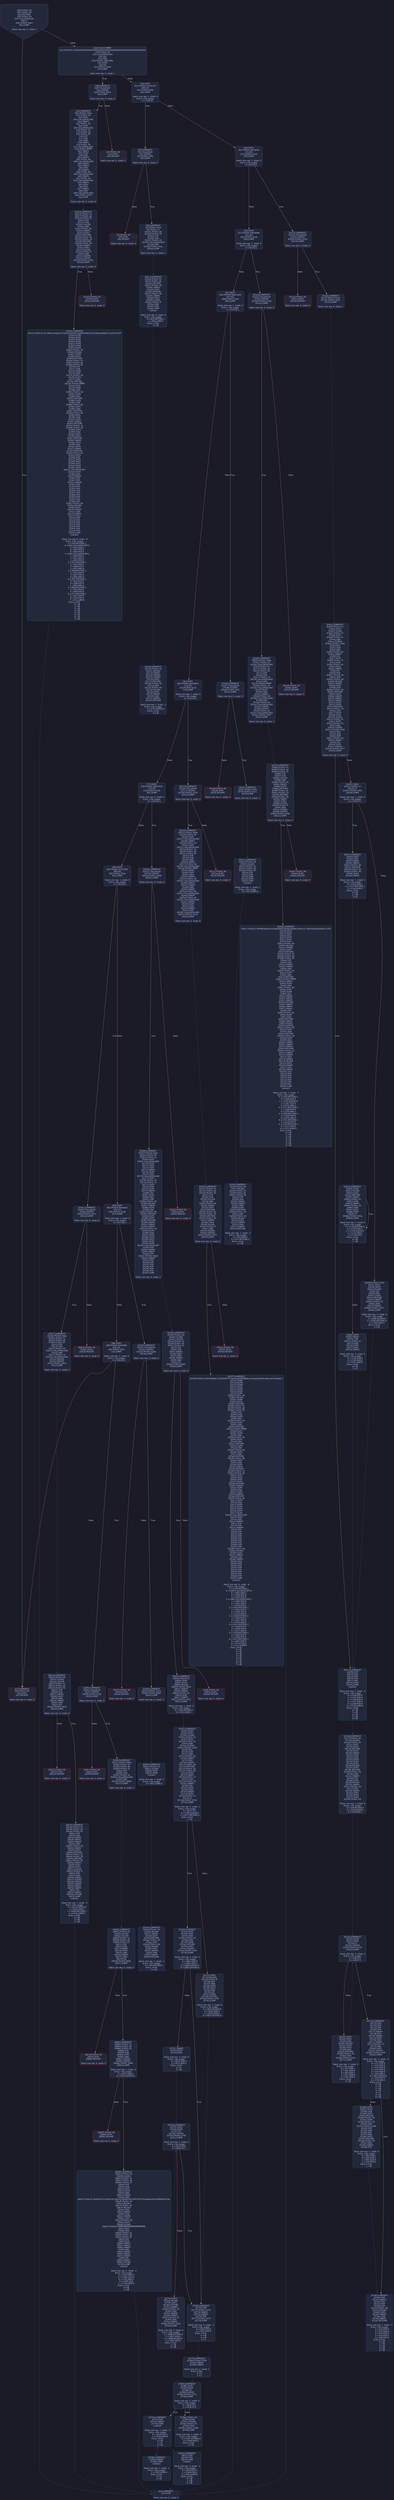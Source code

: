 digraph G {
    node [shape=box, style="filled, rounded", color="#565f89", fontcolor="#c0caf5", fontname="Helvetica", fillcolor="#24283b"];
    edge [color="#414868", fontcolor="#c0caf5", fontname="Helvetica"];
    bgcolor="#1a1b26";
    0 [ label = "[00] PUSH1 60
[02] PUSH1 40
[04] MSTORE
[05] PUSH1 04
[07] CALLDATASIZE
[08] LT
[09] PUSH2 00a3
[0c] JUMPI

Stack size req: 0, sizeΔ: 0
" shape = invhouse]
    1 [ label = "[0d] PUSH4 ffffffff
[12] PUSH29 0100000000000000000000000000000000000000000000000000000000
[30] PUSH1 00
[32] CALLDATALOAD
[33] DIV
[34] AND
[35] PUSH4 188c668c
[3a] DUP2
[3b] EQ
[3c] PUSH2 00a8
[3f] JUMPI

Stack size req: 0, sizeΔ: 1
"]
    2 [ label = "[40] DUP1
[41] PUSH4 31d41325
[46] EQ
[47] PUSH2 00f0
[4a] JUMPI

Stack size req: 1, sizeΔ: 0
Entry->Op usage:
	0->70:EQ:1
"]
    3 [ label = "[4b] DUP1
[4c] PUSH4 36f7ab5e
[51] EQ
[52] PUSH2 0123
[55] JUMPI

Stack size req: 1, sizeΔ: 0
Entry->Op usage:
	0->81:EQ:1
"]
    4 [ label = "[56] DUP1
[57] PUSH4 5d818e6b
[5c] EQ
[5d] PUSH2 01ad
[60] JUMPI

Stack size req: 1, sizeΔ: 0
Entry->Op usage:
	0->92:EQ:1
"]
    5 [ label = "[61] DUP1
[62] PUSH4 8da5cb5b
[67] EQ
[68] PUSH2 01e6
[6b] JUMPI

Stack size req: 1, sizeΔ: 0
Entry->Op usage:
	0->103:EQ:1
"]
    6 [ label = "[6c] DUP1
[6d] PUSH4 a0e5e821
[72] EQ
[73] PUSH2 0215
[76] JUMPI

Stack size req: 1, sizeΔ: 0
Entry->Op usage:
	0->114:EQ:1
"]
    7 [ label = "[77] DUP1
[78] PUSH4 b967a52e
[7d] EQ
[7e] PUSH2 025b
[81] JUMPI

Stack size req: 1, sizeΔ: 0
Entry->Op usage:
	0->125:EQ:1
"]
    8 [ label = "[82] DUP1
[83] PUSH4 c07e3391
[88] EQ
[89] PUSH2 02ac
[8c] JUMPI

Stack size req: 1, sizeΔ: 0
Entry->Op usage:
	0->136:EQ:1
"]
    9 [ label = "[8d] DUP1
[8e] PUSH4 f0daba01
[93] EQ
[94] PUSH2 02d0
[97] JUMPI

Stack size req: 1, sizeΔ: 0
Entry->Op usage:
	0->147:EQ:1
"]
    10 [ label = "[98] DUP1
[99] PUSH4 f2fde38b
[9e] EQ
[9f] PUSH2 02f5
[a2] JUMPI

Stack size req: 1, sizeΔ: 0
Entry->Op usage:
	0->158:EQ:1
"]
    11 [ label = "[a3] JUMPDEST
[a4] PUSH1 00
[a6] DUP1
[a7] REVERT

Stack size req: 0, sizeΔ: 0
" color = "red"]
    12 [ label = "[a8] JUMPDEST
[a9] CALLVALUE
[aa] ISZERO
[ab] PUSH2 00b3
[ae] JUMPI

Stack size req: 0, sizeΔ: 0
"]
    13 [ label = "[af] PUSH1 00
[b1] DUP1
[b2] REVERT

Stack size req: 0, sizeΔ: 0
" color = "red"]
    14 [ label = "[b3] JUMPDEST
[b4] PUSH2 00ee
[b7] PUSH1 04
[b9] DUP1
[ba] CALLDATALOAD
[bb] SWAP1
[bc] PUSH1 24
[be] DUP1
[bf] CALLDATALOAD
[c0] PUSH1 01
[c2] PUSH1 a0
[c4] PUSH1 02
[c6] EXP
[c7] SUB
[c8] AND
[c9] SWAP2
[ca] PUSH1 44
[cc] CALLDATALOAD
[cd] PUSH4 ffffffff
[d2] SWAP1
[d3] DUP2
[d4] AND
[d5] SWAP3
[d6] PUSH1 64
[d8] CALLDATALOAD
[d9] SWAP1
[da] SWAP2
[db] AND
[dc] SWAP2
[dd] PUSH1 84
[df] CALLDATALOAD
[e0] SWAP2
[e1] PUSH1 a4
[e3] CALLDATALOAD
[e4] SWAP1
[e5] DUP2
[e6] ADD
[e7] SWAP2
[e8] ADD
[e9] CALLDATALOAD
[ea] PUSH2 0314
[ed] JUMP

Stack size req: 0, sizeΔ: 8
"]
    15 [ label = "[ee] JUMPDEST
[ef] STOP

Stack size req: 0, sizeΔ: 0
" color = "darkblue"]
    16 [ label = "[f0] JUMPDEST
[f1] CALLVALUE
[f2] ISZERO
[f3] PUSH2 00fb
[f6] JUMPI

Stack size req: 0, sizeΔ: 0
"]
    17 [ label = "[f7] PUSH1 00
[f9] DUP1
[fa] REVERT

Stack size req: 0, sizeΔ: 0
" color = "red"]
    18 [ label = "[fb] JUMPDEST
[fc] PUSH2 010f
[ff] PUSH1 01
[0101] PUSH1 a0
[0103] PUSH1 02
[0105] EXP
[0106] SUB
[0107] PUSH1 04
[0109] CALLDATALOAD
[010a] AND
[010b] PUSH2 03cc
[010e] JUMP

Stack size req: 0, sizeΔ: 2
"]
    19 [ label = "[010f] JUMPDEST
[0110] PUSH1 40
[0112] MLOAD
[0113] SWAP1
[0114] ISZERO
[0115] ISZERO
[0116] DUP2
[0117] MSTORE
[0118] PUSH1 20
[011a] ADD
[011b] PUSH1 40
[011d] MLOAD
[011e] DUP1
[011f] SWAP2
[0120] SUB
[0121] SWAP1
[0122] RETURN

Stack size req: 1, sizeΔ: -1
Entry->Op usage:
	0->276:ISZERO:0
Entry->Exit:
	0->😵
" color = "darkblue"]
    20 [ label = "[0123] JUMPDEST
[0124] CALLVALUE
[0125] ISZERO
[0126] PUSH2 012e
[0129] JUMPI

Stack size req: 0, sizeΔ: 0
"]
    21 [ label = "[012a] PUSH1 00
[012c] DUP1
[012d] REVERT

Stack size req: 0, sizeΔ: 0
" color = "red"]
    22 [ label = "[012e] JUMPDEST
[012f] PUSH2 0136
[0132] PUSH2 03e1
[0135] JUMP

Stack size req: 0, sizeΔ: 1
"]
    23 [ label = "[0136] JUMPDEST
[0137] PUSH1 40
[0139] MLOAD
[013a] PUSH1 20
[013c] DUP1
[013d] DUP3
[013e] MSTORE
[013f] DUP2
[0140] SWAP1
[0141] DUP2
[0142] ADD
[0143] DUP4
[0144] DUP2
[0145] DUP2
[0146] MLOAD
[0147] DUP2
[0148] MSTORE
[0149] PUSH1 20
[014b] ADD
[014c] SWAP2
[014d] POP
[014e] DUP1
[014f] MLOAD
[0150] SWAP1
[0151] PUSH1 20
[0153] ADD
[0154] SWAP1
[0155] DUP1
[0156] DUP4
[0157] DUP4
[0158] PUSH1 00

Stack size req: 1, sizeΔ: 9
Entry->Op usage:
	0->326:MLOAD:0
	0->335:MLOAD:0
	0->339:ADD:1
"]
    24 [ label = "[015a] JUMPDEST
[015b] DUP4
[015c] DUP2
[015d] LT
[015e] ISZERO
[015f] PUSH2 0172
[0162] JUMPI

Stack size req: 4, sizeΔ: 0
Entry->Op usage:
	0->349:LT:0
	3->349:LT:1
"]
    25 [ label = "[0163] DUP1
[0164] DUP3
[0165] ADD
[0166] MLOAD
[0167] DUP4
[0168] DUP3
[0169] ADD
[016a] MSTORE
[016b] PUSH1 20
[016d] ADD
[016e] PUSH2 015a
[0171] JUMP

Stack size req: 3, sizeΔ: 0
Entry->Op usage:
	0->357:ADD:1
	0->361:ADD:0
	0->365:ADD:1
	1->357:ADD:0
	2->361:ADD:1
Entry->Exit:
	0->😵
"]
    26 [ label = "[0172] JUMPDEST
[0173] POP
[0174] POP
[0175] POP
[0176] POP
[0177] SWAP1
[0178] POP
[0179] SWAP1
[017a] DUP2
[017b] ADD
[017c] SWAP1
[017d] PUSH1 1f
[017f] AND
[0180] DUP1
[0181] ISZERO
[0182] PUSH2 019f
[0185] JUMPI

Stack size req: 7, sizeΔ: -5
Entry->Op usage:
	0->371:POP:0
	1->372:POP:0
	2->373:POP:0
	3->374:POP:0
	4->379:ADD:0
	4->383:AND:1
	4->385:ISZERO:0
	5->376:POP:0
	6->379:ADD:1
Entry->Exit:
	0->😵
	1->😵
	2->😵
	3->😵
	4->0
	5->😵
	6->😵
"]
    27 [ label = "[0186] DUP1
[0187] DUP3
[0188] SUB
[0189] DUP1
[018a] MLOAD
[018b] PUSH1 01
[018d] DUP4
[018e] PUSH1 20
[0190] SUB
[0191] PUSH2 0100
[0194] EXP
[0195] SUB
[0196] NOT
[0197] AND
[0198] DUP2
[0199] MSTORE
[019a] PUSH1 20
[019c] ADD
[019d] SWAP2
[019e] POP

Stack size req: 2, sizeΔ: 0
Entry->Op usage:
	0->392:SUB:1
	0->400:SUB:1
	1->392:SUB:0
	1->414:POP:0
Entry->Exit:
	1->😵
"]
    28 [ label = "[019f] JUMPDEST
[01a0] POP
[01a1] SWAP3
[01a2] POP
[01a3] POP
[01a4] POP
[01a5] PUSH1 40
[01a7] MLOAD
[01a8] DUP1
[01a9] SWAP2
[01aa] SUB
[01ab] SWAP1
[01ac] RETURN

Stack size req: 5, sizeΔ: -5
Entry->Op usage:
	0->416:POP:0
	1->426:SUB:0
	2->419:POP:0
	3->420:POP:0
	4->418:POP:0
Entry->Exit:
	0->😵
	1->😵
	2->😵
	3->😵
	4->😵
" color = "darkblue"]
    29 [ label = "[01ad] JUMPDEST
[01ae] CALLVALUE
[01af] ISZERO
[01b0] PUSH2 01b8
[01b3] JUMPI

Stack size req: 0, sizeΔ: 0
"]
    30 [ label = "[01b4] PUSH1 00
[01b6] DUP1
[01b7] REVERT

Stack size req: 0, sizeΔ: 0
" color = "red"]
    31 [ label = "[01b8] JUMPDEST
[01b9] PUSH2 00ee
[01bc] PUSH1 04
[01be] CALLDATALOAD
[01bf] PUSH1 01
[01c1] PUSH1 a0
[01c3] PUSH1 02
[01c5] EXP
[01c6] SUB
[01c7] PUSH1 24
[01c9] CALLDATALOAD
[01ca] AND
[01cb] PUSH4 ffffffff
[01d0] PUSH1 44
[01d2] CALLDATALOAD
[01d3] DUP2
[01d4] AND
[01d5] SWAP1
[01d6] PUSH1 64
[01d8] CALLDATALOAD
[01d9] AND
[01da] PUSH1 84
[01dc] CALLDATALOAD
[01dd] ISZERO
[01de] ISZERO
[01df] PUSH1 a4
[01e1] CALLDATALOAD
[01e2] PUSH2 047f
[01e5] JUMP

Stack size req: 0, sizeΔ: 7
"]
    32 [ label = "[01e6] JUMPDEST
[01e7] CALLVALUE
[01e8] ISZERO
[01e9] PUSH2 01f1
[01ec] JUMPI

Stack size req: 0, sizeΔ: 0
"]
    33 [ label = "[01ed] PUSH1 00
[01ef] DUP1
[01f0] REVERT

Stack size req: 0, sizeΔ: 0
" color = "red"]
    34 [ label = "[01f1] JUMPDEST
[01f2] PUSH2 01f9
[01f5] PUSH2 0521
[01f8] JUMP

Stack size req: 0, sizeΔ: 1
"]
    35 [ label = "[01f9] JUMPDEST
[01fa] PUSH1 40
[01fc] MLOAD
[01fd] PUSH1 01
[01ff] PUSH1 a0
[0201] PUSH1 02
[0203] EXP
[0204] SUB
[0205] SWAP1
[0206] SWAP2
[0207] AND
[0208] DUP2
[0209] MSTORE
[020a] PUSH1 20
[020c] ADD
[020d] PUSH1 40
[020f] MLOAD
[0210] DUP1
[0211] SWAP2
[0212] SUB
[0213] SWAP1
[0214] RETURN

Stack size req: 1, sizeΔ: -1
Entry->Op usage:
	0->519:AND:0
	0->521:MSTORE:1
Entry->Exit:
	0->😵
" color = "darkblue"]
    36 [ label = "[0215] JUMPDEST
[0216] CALLVALUE
[0217] ISZERO
[0218] PUSH2 0220
[021b] JUMPI

Stack size req: 0, sizeΔ: 0
"]
    37 [ label = "[021c] PUSH1 00
[021e] DUP1
[021f] REVERT

Stack size req: 0, sizeΔ: 0
" color = "red"]
    38 [ label = "[0220] JUMPDEST
[0221] PUSH2 00ee
[0224] PUSH1 04
[0226] DUP1
[0227] CALLDATALOAD
[0228] SWAP1
[0229] PUSH1 24
[022b] DUP1
[022c] CALLDATALOAD
[022d] PUSH1 01
[022f] PUSH1 a0
[0231] PUSH1 02
[0233] EXP
[0234] SUB
[0235] AND
[0236] SWAP2
[0237] PUSH1 44
[0239] CALLDATALOAD
[023a] PUSH4 ffffffff
[023f] SWAP1
[0240] DUP2
[0241] AND
[0242] SWAP3
[0243] PUSH1 64
[0245] CALLDATALOAD
[0246] SWAP1
[0247] SWAP2
[0248] AND
[0249] SWAP2
[024a] PUSH1 84
[024c] CALLDATALOAD
[024d] SWAP2
[024e] PUSH1 a4
[0250] CALLDATALOAD
[0251] SWAP1
[0252] DUP2
[0253] ADD
[0254] SWAP2
[0255] ADD
[0256] CALLDATALOAD
[0257] PUSH2 0530
[025a] JUMP

Stack size req: 0, sizeΔ: 8
"]
    39 [ label = "[025b] JUMPDEST
[025c] CALLVALUE
[025d] ISZERO
[025e] PUSH2 0266
[0261] JUMPI

Stack size req: 0, sizeΔ: 0
"]
    40 [ label = "[0262] PUSH1 00
[0264] DUP1
[0265] REVERT

Stack size req: 0, sizeΔ: 0
" color = "red"]
    41 [ label = "[0266] JUMPDEST
[0267] PUSH2 00ee
[026a] PUSH1 04
[026c] PUSH1 24
[026e] DUP2
[026f] CALLDATALOAD
[0270] DUP2
[0271] DUP2
[0272] ADD
[0273] SWAP1
[0274] DUP4
[0275] ADD
[0276] CALLDATALOAD
[0277] DUP1
[0278] PUSH1 20
[027a] PUSH1 1f
[027c] DUP3
[027d] ADD
[027e] DUP2
[027f] SWAP1
[0280] DIV
[0281] DUP2
[0282] MUL
[0283] ADD
[0284] PUSH1 40
[0286] MLOAD
[0287] SWAP1
[0288] DUP2
[0289] ADD
[028a] PUSH1 40
[028c] MSTORE
[028d] DUP2
[028e] DUP2
[028f] MSTORE
[0290] SWAP3
[0291] SWAP2
[0292] SWAP1
[0293] PUSH1 20
[0295] DUP5
[0296] ADD
[0297] DUP4
[0298] DUP4
[0299] DUP1
[029a] DUP3
[029b] DUP5
[029c] CALLDATACOPY
[029d] POP
[029e] SWAP5
[029f] SWAP7
[02a0] POP
[02a1] PUSH2 05e8
[02a4] SWAP6
[02a5] POP
[02a6] POP
[02a7] POP
[02a8] POP
[02a9] POP
[02aa] POP
[02ab] JUMP

Stack size req: 0, sizeΔ: 2
"]
    42 [ label = "[02ac] JUMPDEST
[02ad] CALLVALUE
[02ae] ISZERO
[02af] PUSH2 02b7
[02b2] JUMPI

Stack size req: 0, sizeΔ: 0
"]
    43 [ label = "[02b3] PUSH1 00
[02b5] DUP1
[02b6] REVERT

Stack size req: 0, sizeΔ: 0
" color = "red"]
    44 [ label = "[02b7] JUMPDEST
[02b8] PUSH2 00ee
[02bb] PUSH1 01
[02bd] PUSH1 a0
[02bf] PUSH1 02
[02c1] EXP
[02c2] SUB
[02c3] PUSH1 04
[02c5] CALLDATALOAD
[02c6] AND
[02c7] PUSH1 24
[02c9] CALLDATALOAD
[02ca] ISZERO
[02cb] ISZERO
[02cc] PUSH2 061a
[02cf] JUMP

Stack size req: 0, sizeΔ: 3
"]
    45 [ label = "[02d0] JUMPDEST
[02d1] CALLVALUE
[02d2] ISZERO
[02d3] PUSH2 02db
[02d6] JUMPI

Stack size req: 0, sizeΔ: 0
"]
    46 [ label = "[02d7] PUSH1 00
[02d9] DUP1
[02da] REVERT

Stack size req: 0, sizeΔ: 0
" color = "red"]
    47 [ label = "[02db] JUMPDEST
[02dc] PUSH2 02e3
[02df] PUSH2 0660
[02e2] JUMP

Stack size req: 0, sizeΔ: 1
"]
    48 [ label = "[02e3] JUMPDEST
[02e4] PUSH1 40
[02e6] MLOAD
[02e7] SWAP1
[02e8] DUP2
[02e9] MSTORE
[02ea] PUSH1 20
[02ec] ADD
[02ed] PUSH1 40
[02ef] MLOAD
[02f0] DUP1
[02f1] SWAP2
[02f2] SUB
[02f3] SWAP1
[02f4] RETURN

Stack size req: 1, sizeΔ: -1
Entry->Op usage:
	0->745:MSTORE:1
Entry->Exit:
	0->😵
" color = "darkblue"]
    49 [ label = "[02f5] JUMPDEST
[02f6] CALLVALUE
[02f7] ISZERO
[02f8] PUSH2 0300
[02fb] JUMPI

Stack size req: 0, sizeΔ: 0
"]
    50 [ label = "[02fc] PUSH1 00
[02fe] DUP1
[02ff] REVERT

Stack size req: 0, sizeΔ: 0
" color = "red"]
    51 [ label = "[0300] JUMPDEST
[0301] PUSH2 00ee
[0304] PUSH1 01
[0306] PUSH1 a0
[0308] PUSH1 02
[030a] EXP
[030b] SUB
[030c] PUSH1 04
[030e] CALLDATALOAD
[030f] AND
[0310] PUSH2 0666
[0313] JUMP

Stack size req: 0, sizeΔ: 2
"]
    52 [ label = "[0314] JUMPDEST
[0315] PUSH1 01
[0317] PUSH1 a0
[0319] PUSH1 02
[031b] EXP
[031c] SUB
[031d] CALLER
[031e] AND
[031f] PUSH1 00
[0321] SWAP1
[0322] DUP2
[0323] MSTORE
[0324] PUSH1 02
[0326] PUSH1 20
[0328] MSTORE
[0329] PUSH1 40
[032b] SWAP1
[032c] SHA3
[032d] SLOAD
[032e] PUSH1 ff
[0330] AND
[0331] ISZERO
[0332] ISZERO
[0333] PUSH2 033b
[0336] JUMPI

Stack size req: 0, sizeΔ: 0
"]
    53 [ label = "[0337] PUSH1 00
[0339] DUP1
[033a] REVERT

Stack size req: 0, sizeΔ: 0
" color = "red"]
    54 [ label = "[033b] JUMPDEST
[033c] PUSH32 917df6bc35eda1274dcb5342bd54cab99299c55e524d65ae584b721e5567f3ef
[035d] DUP8
[035e] DUP8
[035f] DUP8
[0360] DUP8
[0361] DUP8
[0362] DUP8
[0363] DUP8
[0364] PUSH1 40
[0366] MLOAD
[0367] DUP8
[0368] DUP2
[0369] MSTORE
[036a] PUSH1 01
[036c] PUSH1 a0
[036e] PUSH1 02
[0370] EXP
[0371] SUB
[0372] DUP8
[0373] AND
[0374] PUSH1 20
[0376] DUP3
[0377] ADD
[0378] MSTORE
[0379] PUSH4 ffffffff
[037e] DUP1
[037f] DUP8
[0380] AND
[0381] PUSH1 40
[0383] DUP4
[0384] ADD
[0385] MSTORE
[0386] DUP6
[0387] AND
[0388] PUSH1 60
[038a] DUP3
[038b] ADD
[038c] MSTORE
[038d] PUSH1 80
[038f] DUP2
[0390] ADD
[0391] DUP5
[0392] SWAP1
[0393] MSTORE
[0394] PUSH1 c0
[0396] PUSH1 a0
[0398] DUP3
[0399] ADD
[039a] DUP2
[039b] DUP2
[039c] MSTORE
[039d] SWAP1
[039e] DUP3
[039f] ADD
[03a0] DUP4
[03a1] SWAP1
[03a2] MSTORE
[03a3] PUSH1 e0
[03a5] DUP3
[03a6] ADD
[03a7] DUP5
[03a8] DUP5
[03a9] DUP1
[03aa] DUP3
[03ab] DUP5
[03ac] CALLDATACOPY
[03ad] DUP3
[03ae] ADD
[03af] SWAP2
[03b0] POP
[03b1] POP
[03b2] SWAP9
[03b3] POP
[03b4] POP
[03b5] POP
[03b6] POP
[03b7] POP
[03b8] POP
[03b9] POP
[03ba] POP
[03bb] POP
[03bc] PUSH1 40
[03be] MLOAD
[03bf] DUP1
[03c0] SWAP2
[03c1] SUB
[03c2] SWAP1
[03c3] LOG1
[03c4] POP
[03c5] POP
[03c6] POP
[03c7] POP
[03c8] POP
[03c9] POP
[03ca] POP
[03cb] JUMP
Indirect!

Stack size req: 8, sizeΔ: -8
Entry->Op usage:
	0->930:MSTORE:1
	0->940:CALLDATACOPY:2
	0->942:ADD:1
	0->950:POP:0
	0->964:POP:0
	1->940:CALLDATACOPY:1
	1->945:POP:0
	1->951:POP:0
	1->965:POP:0
	2->915:MSTORE:1
	2->952:POP:0
	2->966:POP:0
	3->903:AND:0
	3->908:MSTORE:1
	3->953:POP:0
	3->967:POP:0
	4->896:AND:0
	4->901:MSTORE:1
	4->954:POP:0
	4->968:POP:0
	5->883:AND:0
	5->888:MSTORE:1
	5->955:POP:0
	5->969:POP:0
	6->873:MSTORE:1
	6->947:POP:0
	6->970:POP:0
	7->971:JUMP:0
Entry->Exit:
	0->😵
	1->😵
	2->😵
	3->😵
	4->😵
	5->😵
	6->😵
	7->😵
" color = "teal"]
    55 [ label = "[03cc] JUMPDEST
[03cd] PUSH1 02
[03cf] PUSH1 20
[03d1] MSTORE
[03d2] PUSH1 00
[03d4] SWAP1
[03d5] DUP2
[03d6] MSTORE
[03d7] PUSH1 40
[03d9] SWAP1
[03da] SHA3
[03db] SLOAD
[03dc] PUSH1 ff
[03de] AND
[03df] DUP2
[03e0] JUMP
Indirect!

Stack size req: 2, sizeΔ: 0
Entry->Op usage:
	0->982:MSTORE:1
	1->992:JUMP:0
Entry->Exit:
	0->😵
" color = "teal"]
    56 [ label = "[03e1] JUMPDEST
[03e2] PUSH1 01
[03e4] DUP1
[03e5] SLOAD
[03e6] PUSH1 01
[03e8] DUP2
[03e9] PUSH1 01
[03eb] AND
[03ec] ISZERO
[03ed] PUSH2 0100
[03f0] MUL
[03f1] SUB
[03f2] AND
[03f3] PUSH1 02
[03f5] SWAP1
[03f6] DIV
[03f7] DUP1
[03f8] PUSH1 1f
[03fa] ADD
[03fb] PUSH1 20
[03fd] DUP1
[03fe] SWAP2
[03ff] DIV
[0400] MUL
[0401] PUSH1 20
[0403] ADD
[0404] PUSH1 40
[0406] MLOAD
[0407] SWAP1
[0408] DUP2
[0409] ADD
[040a] PUSH1 40
[040c] MSTORE
[040d] DUP1
[040e] SWAP3
[040f] SWAP2
[0410] SWAP1
[0411] DUP2
[0412] DUP2
[0413] MSTORE
[0414] PUSH1 20
[0416] ADD
[0417] DUP3
[0418] DUP1
[0419] SLOAD
[041a] PUSH1 01
[041c] DUP2
[041d] PUSH1 01
[041f] AND
[0420] ISZERO
[0421] PUSH2 0100
[0424] MUL
[0425] SUB
[0426] AND
[0427] PUSH1 02
[0429] SWAP1
[042a] DIV
[042b] DUP1
[042c] ISZERO
[042d] PUSH2 0477
[0430] JUMPI

Stack size req: 0, sizeΔ: 6
"]
    57 [ label = "[0431] DUP1
[0432] PUSH1 1f
[0434] LT
[0435] PUSH2 044c
[0438] JUMPI

Stack size req: 1, sizeΔ: 0
Entry->Op usage:
	0->1076:LT:1
"]
    58 [ label = "[0439] PUSH2 0100
[043c] DUP1
[043d] DUP4
[043e] SLOAD
[043f] DIV
[0440] MUL
[0441] DUP4
[0442] MSTORE
[0443] SWAP2
[0444] PUSH1 20
[0446] ADD
[0447] SWAP2
[0448] PUSH2 0477
[044b] JUMP

Stack size req: 3, sizeΔ: 0
Entry->Op usage:
	1->1086:SLOAD:0
	2->1090:MSTORE:0
	2->1094:ADD:1
Entry->Exit:
	2->😵
"]
    59 [ label = "[044c] JUMPDEST
[044d] DUP3
[044e] ADD
[044f] SWAP2
[0450] SWAP1
[0451] PUSH1 00
[0453] MSTORE
[0454] PUSH1 20
[0456] PUSH1 00
[0458] SHA3
[0459] SWAP1

Stack size req: 3, sizeΔ: 0
Entry->Op usage:
	0->1102:ADD:1
	1->1107:MSTORE:1
	2->1102:ADD:0
Entry->Exit:
	0->😵
	1->😵
	2->0
"]
    60 [ label = "[045a] JUMPDEST
[045b] DUP2
[045c] SLOAD
[045d] DUP2
[045e] MSTORE
[045f] SWAP1
[0460] PUSH1 01
[0462] ADD
[0463] SWAP1
[0464] PUSH1 20
[0466] ADD
[0467] DUP1
[0468] DUP4
[0469] GT
[046a] PUSH2 045a
[046d] JUMPI

Stack size req: 3, sizeΔ: 0
Entry->Op usage:
	0->1118:MSTORE:0
	0->1126:ADD:1
	1->1116:SLOAD:0
	1->1122:ADD:1
	2->1129:GT:0
Entry->Exit:
	0->😵
	1->😵
"]
    61 [ label = "[046e] DUP3
[046f] SWAP1
[0470] SUB
[0471] PUSH1 1f
[0473] AND
[0474] DUP3
[0475] ADD
[0476] SWAP2

Stack size req: 3, sizeΔ: 0
Entry->Op usage:
	0->1136:SUB:0
	2->1136:SUB:1
	2->1141:ADD:0
Entry->Exit:
	0->😵
	2->0
"]
    62 [ label = "[0477] JUMPDEST
[0478] POP
[0479] POP
[047a] POP
[047b] POP
[047c] POP
[047d] DUP2
[047e] JUMP
Indirect!

Stack size req: 7, sizeΔ: -5
Entry->Op usage:
	0->1144:POP:0
	1->1145:POP:0
	2->1146:POP:0
	3->1147:POP:0
	4->1148:POP:0
	6->1150:JUMP:0
Entry->Exit:
	0->😵
	1->😵
	2->😵
	3->😵
	4->😵
" color = "teal"]
    63 [ label = "[047f] JUMPDEST
[0480] PUSH1 01
[0482] PUSH1 a0
[0484] PUSH1 02
[0486] EXP
[0487] SUB
[0488] CALLER
[0489] AND
[048a] PUSH1 00
[048c] SWAP1
[048d] DUP2
[048e] MSTORE
[048f] PUSH1 02
[0491] PUSH1 20
[0493] MSTORE
[0494] PUSH1 40
[0496] SWAP1
[0497] SHA3
[0498] SLOAD
[0499] PUSH1 ff
[049b] AND
[049c] ISZERO
[049d] ISZERO
[049e] PUSH2 04a6
[04a1] JUMPI

Stack size req: 0, sizeΔ: 0
"]
    64 [ label = "[04a2] PUSH1 00
[04a4] DUP1
[04a5] REVERT

Stack size req: 0, sizeΔ: 0
" color = "red"]
    65 [ label = "[04a6] JUMPDEST
[04a7] PUSH32 864fff0aa0ac03e3e06afa833d4d03ab86079fcbc1c78d2b6bbfadaa69c1cf24
[04c8] DUP7
[04c9] DUP7
[04ca] DUP7
[04cb] DUP7
[04cc] DUP7
[04cd] DUP7
[04ce] PUSH1 40
[04d0] MLOAD
[04d1] SWAP6
[04d2] DUP7
[04d3] MSTORE
[04d4] PUSH1 01
[04d6] PUSH1 a0
[04d8] PUSH1 02
[04da] EXP
[04db] SUB
[04dc] SWAP1
[04dd] SWAP5
[04de] AND
[04df] PUSH1 20
[04e1] DUP7
[04e2] ADD
[04e3] MSTORE
[04e4] PUSH4 ffffffff
[04e9] SWAP3
[04ea] DUP4
[04eb] AND
[04ec] PUSH1 40
[04ee] DUP1
[04ef] DUP8
[04f0] ADD
[04f1] SWAP2
[04f2] SWAP1
[04f3] SWAP2
[04f4] MSTORE
[04f5] SWAP2
[04f6] SWAP1
[04f7] SWAP3
[04f8] AND
[04f9] PUSH1 60
[04fb] DUP6
[04fc] ADD
[04fd] MSTORE
[04fe] SWAP1
[04ff] ISZERO
[0500] ISZERO
[0501] PUSH1 80
[0503] DUP5
[0504] ADD
[0505] MSTORE
[0506] PUSH1 a0
[0508] DUP4
[0509] ADD
[050a] SWAP2
[050b] SWAP1
[050c] SWAP2
[050d] MSTORE
[050e] PUSH1 c0
[0510] SWAP1
[0511] SWAP2
[0512] ADD
[0513] SWAP1
[0514] MLOAD
[0515] DUP1
[0516] SWAP2
[0517] SUB
[0518] SWAP1
[0519] LOG1
[051a] POP
[051b] POP
[051c] POP
[051d] POP
[051e] POP
[051f] POP
[0520] JUMP
Indirect!

Stack size req: 7, sizeΔ: -7
Entry->Op usage:
	0->1293:MSTORE:1
	0->1306:POP:0
	1->1279:ISZERO:0
	1->1307:POP:0
	2->1272:AND:1
	2->1277:MSTORE:1
	2->1308:POP:0
	3->1259:AND:1
	3->1268:MSTORE:1
	3->1309:POP:0
	4->1246:AND:0
	4->1251:MSTORE:1
	4->1310:POP:0
	5->1235:MSTORE:1
	5->1311:POP:0
	6->1312:JUMP:0
Entry->Exit:
	0->😵
	1->😵
	2->😵
	3->😵
	4->😵
	5->😵
	6->😵
" color = "teal"]
    66 [ label = "[0521] JUMPDEST
[0522] PUSH1 00
[0524] SLOAD
[0525] PUSH1 01
[0527] PUSH1 a0
[0529] PUSH1 02
[052b] EXP
[052c] SUB
[052d] AND
[052e] DUP2
[052f] JUMP
Indirect!

Stack size req: 1, sizeΔ: 1
Entry->Op usage:
	0->1327:JUMP:0
" color = "teal"]
    67 [ label = "[0530] JUMPDEST
[0531] PUSH1 01
[0533] PUSH1 a0
[0535] PUSH1 02
[0537] EXP
[0538] SUB
[0539] CALLER
[053a] AND
[053b] PUSH1 00
[053d] SWAP1
[053e] DUP2
[053f] MSTORE
[0540] PUSH1 02
[0542] PUSH1 20
[0544] MSTORE
[0545] PUSH1 40
[0547] SWAP1
[0548] SHA3
[0549] SLOAD
[054a] PUSH1 ff
[054c] AND
[054d] ISZERO
[054e] ISZERO
[054f] PUSH2 0557
[0552] JUMPI

Stack size req: 0, sizeΔ: 0
"]
    68 [ label = "[0553] PUSH1 00
[0555] DUP1
[0556] REVERT

Stack size req: 0, sizeΔ: 0
" color = "red"]
    69 [ label = "[0557] JUMPDEST
[0558] PUSH32 843296d6cc322bb9877b7eb21ae9064f88bcdc32ee2a2f491e80ca247ad0de7c
[0579] DUP8
[057a] DUP8
[057b] DUP8
[057c] DUP8
[057d] DUP8
[057e] DUP8
[057f] DUP8
[0580] PUSH1 40
[0582] MLOAD
[0583] DUP8
[0584] DUP2
[0585] MSTORE
[0586] PUSH1 01
[0588] PUSH1 a0
[058a] PUSH1 02
[058c] EXP
[058d] SUB
[058e] DUP8
[058f] AND
[0590] PUSH1 20
[0592] DUP3
[0593] ADD
[0594] MSTORE
[0595] PUSH4 ffffffff
[059a] DUP1
[059b] DUP8
[059c] AND
[059d] PUSH1 40
[059f] DUP4
[05a0] ADD
[05a1] MSTORE
[05a2] DUP6
[05a3] AND
[05a4] PUSH1 60
[05a6] DUP3
[05a7] ADD
[05a8] MSTORE
[05a9] PUSH1 80
[05ab] DUP2
[05ac] ADD
[05ad] DUP5
[05ae] SWAP1
[05af] MSTORE
[05b0] PUSH1 c0
[05b2] PUSH1 a0
[05b4] DUP3
[05b5] ADD
[05b6] DUP2
[05b7] DUP2
[05b8] MSTORE
[05b9] SWAP1
[05ba] DUP3
[05bb] ADD
[05bc] DUP4
[05bd] SWAP1
[05be] MSTORE
[05bf] PUSH1 e0
[05c1] DUP3
[05c2] ADD
[05c3] DUP5
[05c4] DUP5
[05c5] DUP1
[05c6] DUP3
[05c7] DUP5
[05c8] CALLDATACOPY
[05c9] DUP3
[05ca] ADD
[05cb] SWAP2
[05cc] POP
[05cd] POP
[05ce] SWAP9
[05cf] POP
[05d0] POP
[05d1] POP
[05d2] POP
[05d3] POP
[05d4] POP
[05d5] POP
[05d6] POP
[05d7] POP
[05d8] PUSH1 40
[05da] MLOAD
[05db] DUP1
[05dc] SWAP2
[05dd] SUB
[05de] SWAP1
[05df] LOG1
[05e0] POP
[05e1] POP
[05e2] POP
[05e3] POP
[05e4] POP
[05e5] POP
[05e6] POP
[05e7] JUMP
Indirect!

Stack size req: 8, sizeΔ: -8
Entry->Op usage:
	0->1470:MSTORE:1
	0->1480:CALLDATACOPY:2
	0->1482:ADD:1
	0->1490:POP:0
	0->1504:POP:0
	1->1480:CALLDATACOPY:1
	1->1485:POP:0
	1->1491:POP:0
	1->1505:POP:0
	2->1455:MSTORE:1
	2->1492:POP:0
	2->1506:POP:0
	3->1443:AND:0
	3->1448:MSTORE:1
	3->1493:POP:0
	3->1507:POP:0
	4->1436:AND:0
	4->1441:MSTORE:1
	4->1494:POP:0
	4->1508:POP:0
	5->1423:AND:0
	5->1428:MSTORE:1
	5->1495:POP:0
	5->1509:POP:0
	6->1413:MSTORE:1
	6->1487:POP:0
	6->1510:POP:0
	7->1511:JUMP:0
Entry->Exit:
	0->😵
	1->😵
	2->😵
	3->😵
	4->😵
	5->😵
	6->😵
	7->😵
" color = "teal"]
    70 [ label = "[05e8] JUMPDEST
[05e9] PUSH1 00
[05eb] SLOAD
[05ec] CALLER
[05ed] PUSH1 01
[05ef] PUSH1 a0
[05f1] PUSH1 02
[05f3] EXP
[05f4] SUB
[05f5] SWAP1
[05f6] DUP2
[05f7] AND
[05f8] SWAP2
[05f9] AND
[05fa] EQ
[05fb] PUSH2 0603
[05fe] JUMPI

Stack size req: 0, sizeΔ: 0
"]
    71 [ label = "[05ff] PUSH1 00
[0601] DUP1
[0602] REVERT

Stack size req: 0, sizeΔ: 0
" color = "red"]
    72 [ label = "[0603] JUMPDEST
[0604] PUSH1 01
[0606] DUP2
[0607] DUP1
[0608] MLOAD
[0609] PUSH2 0616
[060c] SWAP3
[060d] SWAP2
[060e] PUSH1 20
[0610] ADD
[0611] SWAP1
[0612] PUSH2 0701
[0615] JUMP

Stack size req: 1, sizeΔ: 4
Entry->Op usage:
	0->1544:MLOAD:0
	0->1552:ADD:1
"]
    73 [ label = "[0616] JUMPDEST
[0617] POP
[0618] POP
[0619] JUMP
Indirect!

Stack size req: 3, sizeΔ: -3
Entry->Op usage:
	0->1559:POP:0
	1->1560:POP:0
	2->1561:JUMP:0
Entry->Exit:
	0->😵
	1->😵
	2->😵
" color = "teal"]
    74 [ label = "[061a] JUMPDEST
[061b] PUSH1 00
[061d] SLOAD
[061e] CALLER
[061f] PUSH1 01
[0621] PUSH1 a0
[0623] PUSH1 02
[0625] EXP
[0626] SUB
[0627] SWAP1
[0628] DUP2
[0629] AND
[062a] SWAP2
[062b] AND
[062c] EQ
[062d] PUSH2 0635
[0630] JUMPI

Stack size req: 0, sizeΔ: 0
"]
    75 [ label = "[0631] PUSH1 00
[0633] DUP1
[0634] REVERT

Stack size req: 0, sizeΔ: 0
" color = "red"]
    76 [ label = "[0635] JUMPDEST
[0636] PUSH1 01
[0638] PUSH1 a0
[063a] PUSH1 02
[063c] EXP
[063d] SUB
[063e] SWAP2
[063f] SWAP1
[0640] SWAP2
[0641] AND
[0642] PUSH1 00
[0644] SWAP1
[0645] DUP2
[0646] MSTORE
[0647] PUSH1 02
[0649] PUSH1 20
[064b] MSTORE
[064c] PUSH1 40
[064e] SWAP1
[064f] SHA3
[0650] DUP1
[0651] SLOAD
[0652] PUSH1 ff
[0654] NOT
[0655] AND
[0656] SWAP2
[0657] ISZERO
[0658] ISZERO
[0659] SWAP2
[065a] SWAP1
[065b] SWAP2
[065c] OR
[065d] SWAP1
[065e] SSTORE
[065f] JUMP
Indirect!

Stack size req: 3, sizeΔ: -3
Entry->Op usage:
	0->1623:ISZERO:0
	1->1601:AND:1
	1->1606:MSTORE:1
	2->1631:JUMP:0
Entry->Exit:
	0->😵
	1->😵
	2->😵
" color = "teal"]
    77 [ label = "[0660] JUMPDEST
[0661] PUSH1 03
[0663] SLOAD
[0664] DUP2
[0665] JUMP
Indirect!

Stack size req: 1, sizeΔ: 1
Entry->Op usage:
	0->1637:JUMP:0
" color = "teal"]
    78 [ label = "[0666] JUMPDEST
[0667] PUSH1 00
[0669] SLOAD
[066a] CALLER
[066b] PUSH1 01
[066d] PUSH1 a0
[066f] PUSH1 02
[0671] EXP
[0672] SUB
[0673] SWAP1
[0674] DUP2
[0675] AND
[0676] SWAP2
[0677] AND
[0678] EQ
[0679] PUSH2 0681
[067c] JUMPI

Stack size req: 0, sizeΔ: 0
"]
    79 [ label = "[067d] PUSH1 00
[067f] DUP1
[0680] REVERT

Stack size req: 0, sizeΔ: 0
" color = "red"]
    80 [ label = "[0681] JUMPDEST
[0682] PUSH1 01
[0684] PUSH1 a0
[0686] PUSH1 02
[0688] EXP
[0689] SUB
[068a] DUP2
[068b] AND
[068c] ISZERO
[068d] ISZERO
[068e] PUSH2 0696
[0691] JUMPI

Stack size req: 1, sizeΔ: 0
Entry->Op usage:
	0->1675:AND:0
	0->1676:ISZERO:0
"]
    81 [ label = "[0692] PUSH1 00
[0694] DUP1
[0695] REVERT

Stack size req: 0, sizeΔ: 0
" color = "red"]
    82 [ label = "[0696] JUMPDEST
[0697] PUSH1 00
[0699] SLOAD
[069a] PUSH1 01
[069c] PUSH1 a0
[069e] PUSH1 02
[06a0] EXP
[06a1] SUB
[06a2] DUP1
[06a3] DUP4
[06a4] AND
[06a5] SWAP2
[06a6] AND
[06a7] PUSH32 8be0079c531659141344cd1fd0a4f28419497f9722a3daafe3b4186f6b6457e0
[06c8] PUSH1 40
[06ca] MLOAD
[06cb] PUSH1 40
[06cd] MLOAD
[06ce] DUP1
[06cf] SWAP2
[06d0] SUB
[06d1] SWAP1
[06d2] LOG3
[06d3] PUSH1 00
[06d5] DUP1
[06d6] SLOAD
[06d7] PUSH20 ffffffffffffffffffffffffffffffffffffffff
[06ec] NOT
[06ed] AND
[06ee] PUSH1 01
[06f0] PUSH1 a0
[06f2] PUSH1 02
[06f4] EXP
[06f5] SUB
[06f6] SWAP3
[06f7] SWAP1
[06f8] SWAP3
[06f9] AND
[06fa] SWAP2
[06fb] SWAP1
[06fc] SWAP2
[06fd] OR
[06fe] SWAP1
[06ff] SSTORE
[0700] JUMP
Indirect!

Stack size req: 2, sizeΔ: -2
Entry->Op usage:
	0->1700:AND:0
	0->1746:LOG3:4
	0->1785:AND:1
	0->1789:OR:0
	1->1792:JUMP:0
Entry->Exit:
	0->😵
	1->😵
" color = "teal"]
    83 [ label = "[0701] JUMPDEST
[0702] DUP3
[0703] DUP1
[0704] SLOAD
[0705] PUSH1 01
[0707] DUP2
[0708] PUSH1 01
[070a] AND
[070b] ISZERO
[070c] PUSH2 0100
[070f] MUL
[0710] SUB
[0711] AND
[0712] PUSH1 02
[0714] SWAP1
[0715] DIV
[0716] SWAP1
[0717] PUSH1 00
[0719] MSTORE
[071a] PUSH1 20
[071c] PUSH1 00
[071e] SHA3
[071f] SWAP1
[0720] PUSH1 1f
[0722] ADD
[0723] PUSH1 20
[0725] SWAP1
[0726] DIV
[0727] DUP2
[0728] ADD
[0729] SWAP3
[072a] DUP3
[072b] PUSH1 1f
[072d] LT
[072e] PUSH2 0742
[0731] JUMPI

Stack size req: 3, sizeΔ: 2
Entry->Op usage:
	0->1837:LT:1
	2->1796:SLOAD:0
	2->1817:MSTORE:1
Entry->Exit:
	1->0
"]
    84 [ label = "[0732] DUP1
[0733] MLOAD
[0734] PUSH1 ff
[0736] NOT
[0737] AND
[0738] DUP4
[0739] DUP1
[073a] ADD
[073b] OR
[073c] DUP6
[073d] SSTORE
[073e] PUSH2 076f
[0741] JUMP

Stack size req: 5, sizeΔ: 0
Entry->Op usage:
	0->1843:MLOAD:0
	2->1850:ADD:1
	2->1850:ADD:0
	4->1853:SSTORE:0
"]
    85 [ label = "[0742] JUMPDEST
[0743] DUP3
[0744] DUP1
[0745] ADD
[0746] PUSH1 01
[0748] ADD
[0749] DUP6
[074a] SSTORE
[074b] DUP3
[074c] ISZERO
[074d] PUSH2 076f
[0750] JUMPI

Stack size req: 5, sizeΔ: 0
Entry->Op usage:
	2->1861:ADD:0
	2->1861:ADD:1
	2->1868:ISZERO:0
	4->1866:SSTORE:0
"]
    86 [ label = "[0751] SWAP2
[0752] DUP3
[0753] ADD

Stack size req: 3, sizeΔ: 0
Entry->Op usage:
	0->1875:ADD:0
	2->1875:ADD:1
Entry->Exit:
	0->2
	2->😵
"]
    87 [ label = "[0754] JUMPDEST
[0755] DUP3
[0756] DUP2
[0757] GT
[0758] ISZERO
[0759] PUSH2 076f
[075c] JUMPI

Stack size req: 3, sizeΔ: 0
Entry->Op usage:
	0->1879:GT:0
	2->1879:GT:1
"]
    88 [ label = "[075d] DUP3
[075e] MLOAD
[075f] DUP3
[0760] SSTORE
[0761] SWAP2
[0762] PUSH1 20
[0764] ADD
[0765] SWAP2
[0766] SWAP1
[0767] PUSH1 01
[0769] ADD
[076a] SWAP1
[076b] PUSH2 0754
[076e] JUMP

Stack size req: 3, sizeΔ: 0
Entry->Op usage:
	1->1888:SSTORE:0
	1->1897:ADD:1
	2->1886:MLOAD:0
	2->1892:ADD:1
Entry->Exit:
	1->😵
	2->😵
"]
    89 [ label = "[076f] JUMPDEST
[0770] POP
[0771] PUSH2 077b
[0774] SWAP3
[0775] SWAP2
[0776] POP
[0777] PUSH2 077f
[077a] JUMP

Stack size req: 4, sizeΔ: -1
Entry->Op usage:
	0->1904:POP:0
	2->1910:POP:0
Entry->Exit:
	0->😵
	2->😵
	3->1
"]
    90 [ label = "[077b] JUMPDEST
[077c] POP
[077d] SWAP1
[077e] JUMP
Indirect!

Stack size req: 3, sizeΔ: -2
Entry->Op usage:
	0->1916:POP:0
	2->1918:JUMP:0
Entry->Exit:
	0->😵
	1->0
	2->😵
" color = "teal"]
    91 [ label = "[077f] JUMPDEST
[0780] PUSH2 0799
[0783] SWAP2
[0784] SWAP1

Stack size req: 2, sizeΔ: 1
Entry->Exit:
	0->0
	1->1
"]
    92 [ label = "[0785] JUMPDEST
[0786] DUP1
[0787] DUP3
[0788] GT
[0789] ISZERO
[078a] PUSH2 077b
[078d] JUMPI

Stack size req: 2, sizeΔ: 0
Entry->Op usage:
	0->1928:GT:1
	1->1928:GT:0
"]
    93 [ label = "[078e] PUSH1 00
[0790] DUP2
[0791] SSTORE
[0792] PUSH1 01
[0794] ADD
[0795] PUSH2 0785
[0798] JUMP

Stack size req: 1, sizeΔ: 0
Entry->Op usage:
	0->1937:SSTORE:0
	0->1940:ADD:1
Entry->Exit:
	0->😵
"]
    94 [ label = "[0799] JUMPDEST
[079a] SWAP1
[079b] JUMP
Indirect!

Stack size req: 2, sizeΔ: -1
Entry->Op usage:
	1->1947:JUMP:0
Entry->Exit:
	0->0
	1->😵
" color = "teal"]
    0 -> 1 [ label = "False" color = "#f7768e"]
    0 -> 11 [ label = "True" color = "#9ece6a"]
    1 -> 2 [ label = "False" color = "#f7768e"]
    1 -> 12 [ label = "True" color = "#9ece6a"]
    2 -> 3 [ label = "False" color = "#f7768e"]
    2 -> 16 [ label = "True" color = "#9ece6a"]
    3 -> 4 [ label = "False" color = "#f7768e"]
    3 -> 20 [ label = "True" color = "#9ece6a"]
    4 -> 5 [ label = "False" color = "#f7768e"]
    4 -> 29 [ label = "True" color = "#9ece6a"]
    5 -> 6 [ label = "False" color = "#f7768e"]
    5 -> 32 [ label = "True" color = "#9ece6a"]
    6 -> 7 [ label = "False" color = "#f7768e"]
    6 -> 36 [ label = "True" color = "#9ece6a"]
    7 -> 8 [ label = "False" color = "#f7768e"]
    7 -> 39 [ label = "True" color = "#9ece6a"]
    8 -> 9 [ label = "False" color = "#f7768e"]
    8 -> 42 [ label = "True" color = "#9ece6a"]
    9 -> 10 [ label = "False" color = "#f7768e"]
    9 -> 45 [ label = "True" color = "#9ece6a"]
    10 -> 11 [ label = "False" color = "#f7768e"]
    10 -> 49 [ label = "True" color = "#9ece6a"]
    12 -> 13 [ label = "False" color = "#f7768e"]
    12 -> 14 [ label = "True" color = "#9ece6a"]
    14 -> 52 [ ]
    16 -> 17 [ label = "False" color = "#f7768e"]
    16 -> 18 [ label = "True" color = "#9ece6a"]
    18 -> 55 [ ]
    20 -> 21 [ label = "False" color = "#f7768e"]
    20 -> 22 [ label = "True" color = "#9ece6a"]
    22 -> 56 [ ]
    23 -> 24 [ ]
    24 -> 25 [ label = "False" color = "#f7768e"]
    24 -> 26 [ label = "True" color = "#9ece6a"]
    25 -> 24 [ ]
    26 -> 27 [ label = "False" color = "#f7768e"]
    26 -> 28 [ label = "True" color = "#9ece6a"]
    27 -> 28 [ ]
    29 -> 30 [ label = "False" color = "#f7768e"]
    29 -> 31 [ label = "True" color = "#9ece6a"]
    31 -> 63 [ ]
    32 -> 33 [ label = "False" color = "#f7768e"]
    32 -> 34 [ label = "True" color = "#9ece6a"]
    34 -> 66 [ ]
    36 -> 37 [ label = "False" color = "#f7768e"]
    36 -> 38 [ label = "True" color = "#9ece6a"]
    38 -> 67 [ ]
    39 -> 40 [ label = "False" color = "#f7768e"]
    39 -> 41 [ label = "True" color = "#9ece6a"]
    41 -> 70 [ ]
    42 -> 43 [ label = "False" color = "#f7768e"]
    42 -> 44 [ label = "True" color = "#9ece6a"]
    44 -> 74 [ ]
    45 -> 46 [ label = "False" color = "#f7768e"]
    45 -> 47 [ label = "True" color = "#9ece6a"]
    47 -> 77 [ ]
    49 -> 50 [ label = "False" color = "#f7768e"]
    49 -> 51 [ label = "True" color = "#9ece6a"]
    51 -> 78 [ ]
    52 -> 53 [ label = "False" color = "#f7768e"]
    52 -> 54 [ label = "True" color = "#9ece6a"]
    56 -> 57 [ label = "False" color = "#f7768e"]
    56 -> 62 [ label = "True" color = "#9ece6a"]
    57 -> 58 [ label = "False" color = "#f7768e"]
    57 -> 59 [ label = "True" color = "#9ece6a"]
    58 -> 62 [ ]
    59 -> 60 [ ]
    60 -> 61 [ label = "False" color = "#f7768e"]
    60 -> 60 [ label = "True" color = "#9ece6a"]
    61 -> 62 [ ]
    63 -> 64 [ label = "False" color = "#f7768e"]
    63 -> 65 [ label = "True" color = "#9ece6a"]
    67 -> 68 [ label = "False" color = "#f7768e"]
    67 -> 69 [ label = "True" color = "#9ece6a"]
    70 -> 71 [ label = "False" color = "#f7768e"]
    70 -> 72 [ label = "True" color = "#9ece6a"]
    72 -> 83 [ ]
    74 -> 75 [ label = "False" color = "#f7768e"]
    74 -> 76 [ label = "True" color = "#9ece6a"]
    78 -> 79 [ label = "False" color = "#f7768e"]
    78 -> 80 [ label = "True" color = "#9ece6a"]
    80 -> 81 [ label = "False" color = "#f7768e"]
    80 -> 82 [ label = "True" color = "#9ece6a"]
    83 -> 84 [ label = "False" color = "#f7768e"]
    83 -> 85 [ label = "True" color = "#9ece6a"]
    84 -> 89 [ ]
    85 -> 86 [ label = "False" color = "#f7768e"]
    85 -> 89 [ label = "True" color = "#9ece6a"]
    86 -> 87 [ ]
    87 -> 88 [ label = "False" color = "#f7768e"]
    87 -> 89 [ label = "True" color = "#9ece6a"]
    88 -> 87 [ ]
    89 -> 91 [ ]
    91 -> 92 [ ]
    92 -> 93 [ label = "False" color = "#f7768e"]
    92 -> 90 [ label = "True" color = "#9ece6a"]
    93 -> 92 [ ]
    54 -> 15 [ ]
    55 -> 19 [ ]
    62 -> 23 [ ]
    65 -> 15 [ ]
    66 -> 35 [ ]
    69 -> 15 [ ]
    90 -> 94 [ ]
    94 -> 90 [ ]
    90 -> 73 [ ]
    73 -> 15 [ ]
    76 -> 15 [ ]
    77 -> 48 [ ]
    82 -> 15 [ ]

}
